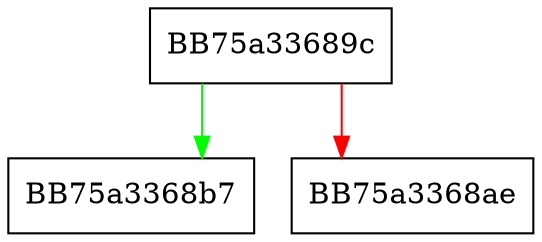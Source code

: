 digraph msil_push_on_tstack {
  node [shape="box"];
  graph [splines=ortho];
  BB75a33689c -> BB75a3368b7 [color="green"];
  BB75a33689c -> BB75a3368ae [color="red"];
}